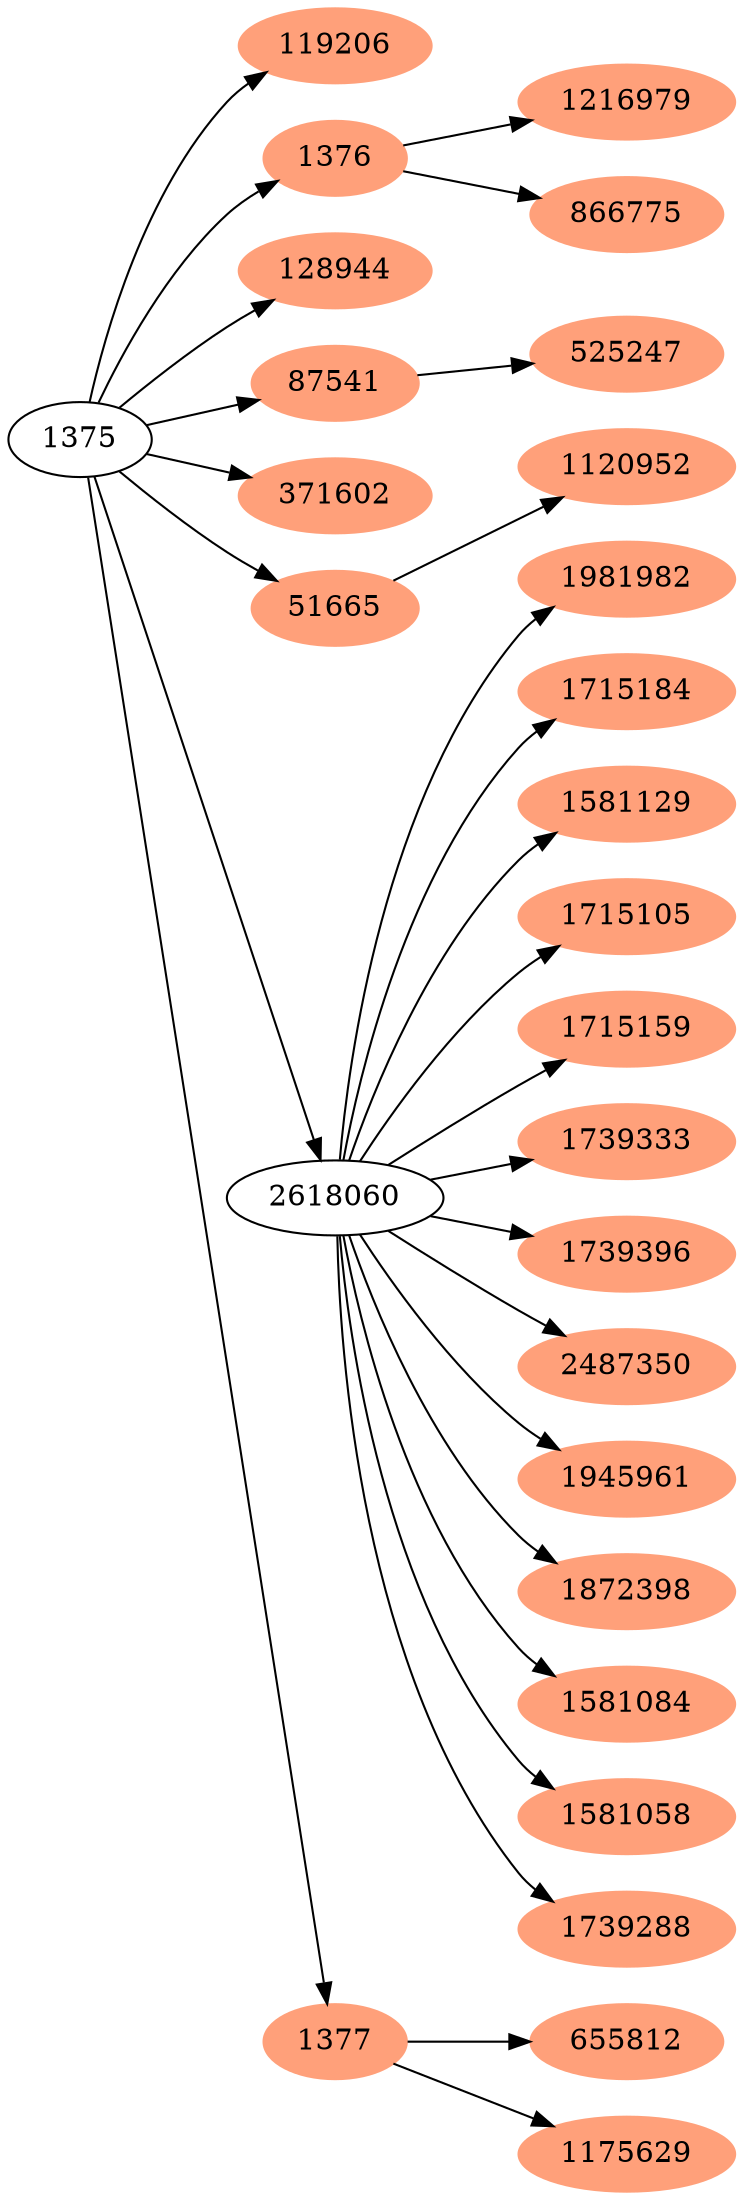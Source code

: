 digraph g {
	rankdir=LR
	119206 [color="lightsalmon",style=filled]
	1375 -> 119206
	1376 [color="lightsalmon",style=filled]
	1375 -> 1376
	1216979 [color="lightsalmon",style=filled]
	1376 -> 1216979
	866775 [color="lightsalmon",style=filled]
	1376 -> 866775
	128944 [color="lightsalmon",style=filled]
	1375 -> 128944
	87541 [color="lightsalmon",style=filled]
	1375 -> 87541
	525247 [color="lightsalmon",style=filled]
	87541 -> 525247
	371602 [color="lightsalmon",style=filled]
	1375 -> 371602
	51665 [color="lightsalmon",style=filled]
	1375 -> 51665
	1120952 [color="lightsalmon",style=filled]
	51665 -> 1120952
	1375 -> 2618060
	1981982 [color="lightsalmon",style=filled]
	2618060 -> 1981982
	1715184 [color="lightsalmon",style=filled]
	2618060 -> 1715184
	1581129 [color="lightsalmon",style=filled]
	2618060 -> 1581129
	1715105 [color="lightsalmon",style=filled]
	2618060 -> 1715105
	1715159 [color="lightsalmon",style=filled]
	2618060 -> 1715159
	1739333 [color="lightsalmon",style=filled]
	2618060 -> 1739333
	1739396 [color="lightsalmon",style=filled]
	2618060 -> 1739396
	2487350 [color="lightsalmon",style=filled]
	2618060 -> 2487350
	1945961 [color="lightsalmon",style=filled]
	2618060 -> 1945961
	1872398 [color="lightsalmon",style=filled]
	2618060 -> 1872398
	1581084 [color="lightsalmon",style=filled]
	2618060 -> 1581084
	1581058 [color="lightsalmon",style=filled]
	2618060 -> 1581058
	1739288 [color="lightsalmon",style=filled]
	2618060 -> 1739288
	1377 [color="lightsalmon",style=filled]
	1375 -> 1377
	655812 [color="lightsalmon",style=filled]
	1377 -> 655812
	1175629 [color="lightsalmon",style=filled]
	1377 -> 1175629
}

